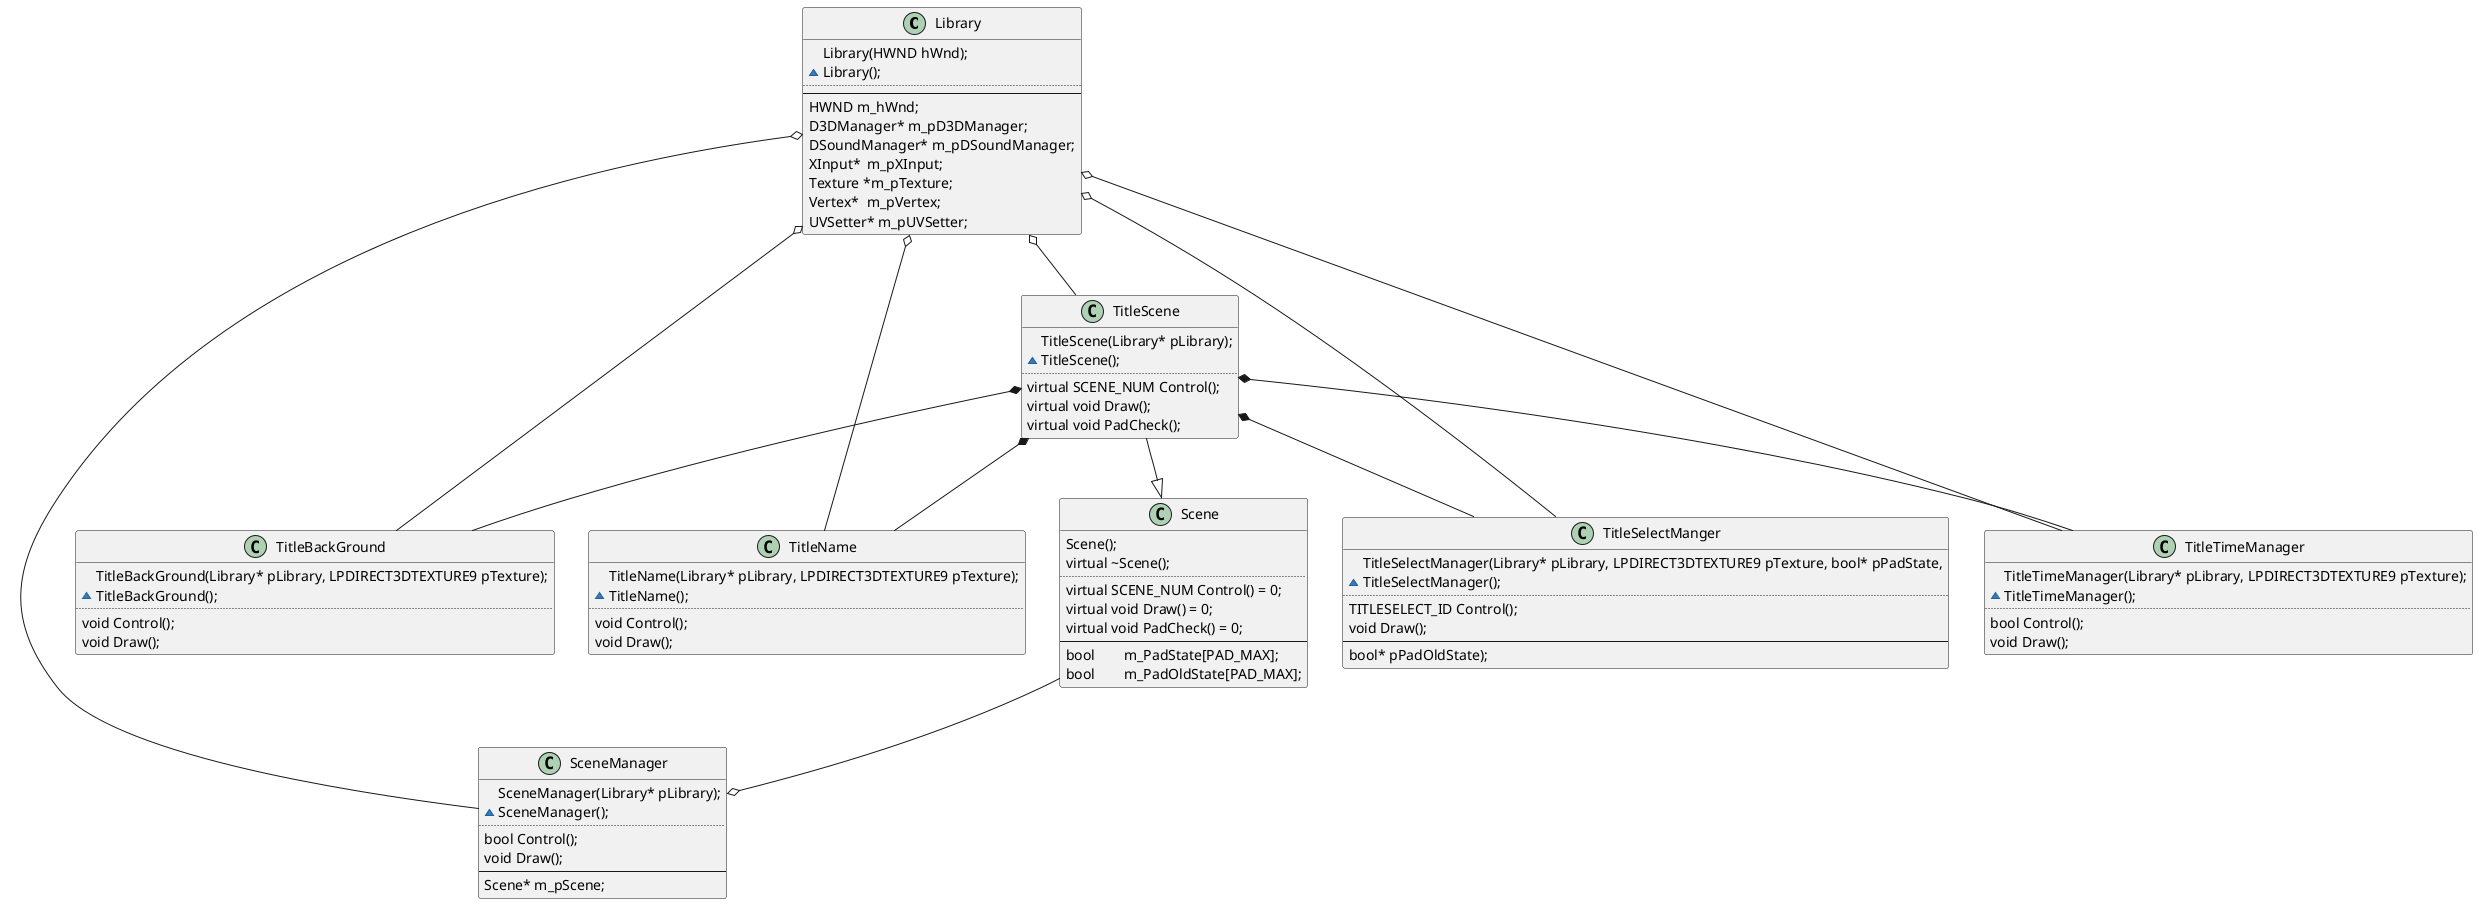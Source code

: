 @startuml
class Library{
Library(HWND hWnd);
~Library();
..
--
HWND m_hWnd;
D3DManager* m_pD3DManager;
DSoundManager* m_pDSoundManager;
XInput*	m_pXInput;
Texture *m_pTexture;
Vertex*	m_pVertex;
UVSetter* m_pUVSetter;
}

class Scene{
Scene();
virtual ~Scene();
..
virtual SCENE_NUM Control() = 0;
virtual void Draw() = 0;
virtual void PadCheck() = 0;
--
bool	m_PadState[PAD_MAX];
bool	m_PadOldState[PAD_MAX];
}

class SceneManager{
SceneManager(Library* pLibrary);
~SceneManager();
..
bool Control();
void Draw();
--
Scene* m_pScene;	
}

class TitleBackGround{
TitleBackGround(Library* pLibrary, LPDIRECT3DTEXTURE9 pTexture);
~TitleBackGround();
..
void Control();
void Draw();
}

class TitleName{
TitleName(Library* pLibrary, LPDIRECT3DTEXTURE9 pTexture);
~TitleName();
..
void Control();
void Draw();
}

class TitleScene{
TitleScene(Library* pLibrary);
~TitleScene();
..
virtual SCENE_NUM Control();
virtual void Draw();
virtual void PadCheck();
}

class TitleSelectManger{
TitleSelectManager(Library* pLibrary, LPDIRECT3DTEXTURE9 pTexture, bool* pPadState, 
~TitleSelectManager();
..
TITLESELECT_ID Control();
void Draw();
--
bool* pPadOldState);
}

class TitleTimeManager{
TitleTimeManager(Library* pLibrary, LPDIRECT3DTEXTURE9 pTexture);
~TitleTimeManager();
..
bool Control();
void Draw();
}

Library o-- SceneManager
Library o-- TitleBackGround
Library o-- TitleName
Library o-- TitleScene
Library o-- TitleSelectManger
Library o-- TitleTimeManager

TitleScene --|> Scene

Scene --o SceneManager

TitleScene *-- TitleName
TitleScene *-- TitleBackGround
TitleScene *-- TitleSelectManger
TitleScene *-- TitleTimeManager
@enduml